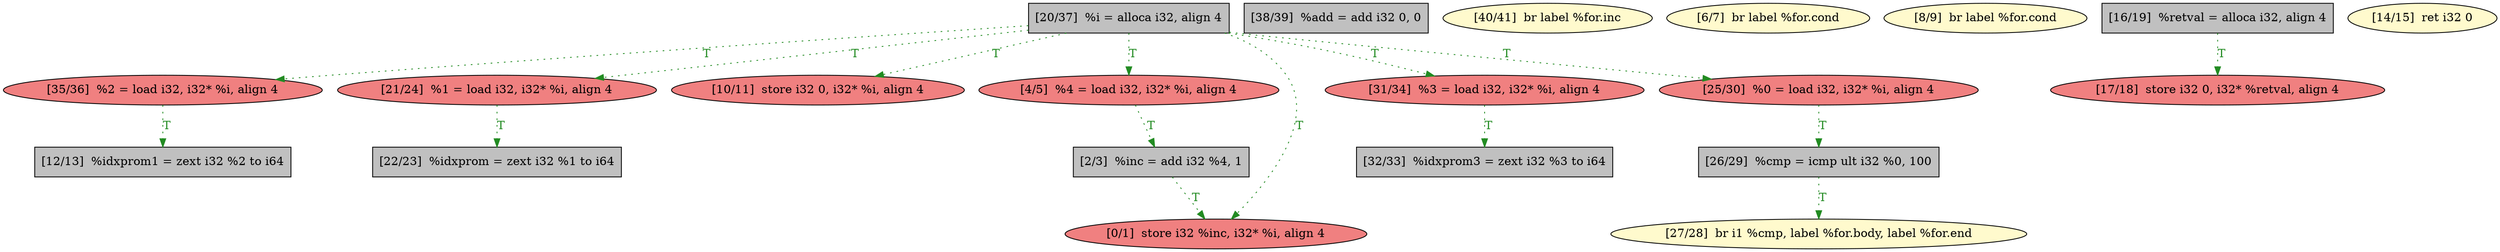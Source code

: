 
digraph G {


node40 [fillcolor=lightcoral,label="[35/36]  %2 = load i32, i32* %i, align 4",shape=ellipse,style=filled ]
node38 [fillcolor=grey,label="[38/39]  %add = add i32 0, 0",shape=rectangle,style=filled ]
node41 [fillcolor=lemonchiffon,label="[40/41]  br label %for.inc",shape=ellipse,style=filled ]
node37 [fillcolor=lightcoral,label="[21/24]  %1 = load i32, i32* %i, align 4",shape=ellipse,style=filled ]
node26 [fillcolor=lightcoral,label="[10/11]  store i32 0, i32* %i, align 4",shape=ellipse,style=filled ]
node24 [fillcolor=lemonchiffon,label="[6/7]  br label %for.cond",shape=ellipse,style=filled ]
node25 [fillcolor=lemonchiffon,label="[8/9]  br label %for.cond",shape=ellipse,style=filled ]
node23 [fillcolor=lightcoral,label="[4/5]  %4 = load i32, i32* %i, align 4",shape=ellipse,style=filled ]
node29 [fillcolor=grey,label="[16/19]  %retval = alloca i32, align 4",shape=rectangle,style=filled ]
node35 [fillcolor=grey,label="[32/33]  %idxprom3 = zext i32 %3 to i64",shape=rectangle,style=filled ]
node21 [fillcolor=lightcoral,label="[0/1]  store i32 %inc, i32* %i, align 4",shape=ellipse,style=filled ]
node33 [fillcolor=lightcoral,label="[31/34]  %3 = load i32, i32* %i, align 4",shape=ellipse,style=filled ]
node22 [fillcolor=grey,label="[2/3]  %inc = add i32 %4, 1",shape=rectangle,style=filled ]
node28 [fillcolor=lemonchiffon,label="[14/15]  ret i32 0",shape=ellipse,style=filled ]
node30 [fillcolor=grey,label="[20/37]  %i = alloca i32, align 4",shape=rectangle,style=filled ]
node32 [fillcolor=grey,label="[26/29]  %cmp = icmp ult i32 %0, 100",shape=rectangle,style=filled ]
node39 [fillcolor=lightcoral,label="[17/18]  store i32 0, i32* %retval, align 4",shape=ellipse,style=filled ]
node31 [fillcolor=lightcoral,label="[25/30]  %0 = load i32, i32* %i, align 4",shape=ellipse,style=filled ]
node27 [fillcolor=grey,label="[12/13]  %idxprom1 = zext i32 %2 to i64",shape=rectangle,style=filled ]
node36 [fillcolor=grey,label="[22/23]  %idxprom = zext i32 %1 to i64",shape=rectangle,style=filled ]
node34 [fillcolor=lemonchiffon,label="[27/28]  br i1 %cmp, label %for.body, label %for.end",shape=ellipse,style=filled ]

node30->node37 [style=dotted,color=forestgreen,label="T",fontcolor=forestgreen ]
node30->node23 [style=dotted,color=forestgreen,label="T",fontcolor=forestgreen ]
node30->node40 [style=dotted,color=forestgreen,label="T",fontcolor=forestgreen ]
node29->node39 [style=dotted,color=forestgreen,label="T",fontcolor=forestgreen ]
node30->node21 [style=dotted,color=forestgreen,label="T",fontcolor=forestgreen ]
node30->node26 [style=dotted,color=forestgreen,label="T",fontcolor=forestgreen ]
node31->node32 [style=dotted,color=forestgreen,label="T",fontcolor=forestgreen ]
node33->node35 [style=dotted,color=forestgreen,label="T",fontcolor=forestgreen ]
node30->node33 [style=dotted,color=forestgreen,label="T",fontcolor=forestgreen ]
node22->node21 [style=dotted,color=forestgreen,label="T",fontcolor=forestgreen ]
node30->node31 [style=dotted,color=forestgreen,label="T",fontcolor=forestgreen ]
node37->node36 [style=dotted,color=forestgreen,label="T",fontcolor=forestgreen ]
node23->node22 [style=dotted,color=forestgreen,label="T",fontcolor=forestgreen ]
node40->node27 [style=dotted,color=forestgreen,label="T",fontcolor=forestgreen ]
node32->node34 [style=dotted,color=forestgreen,label="T",fontcolor=forestgreen ]


}
